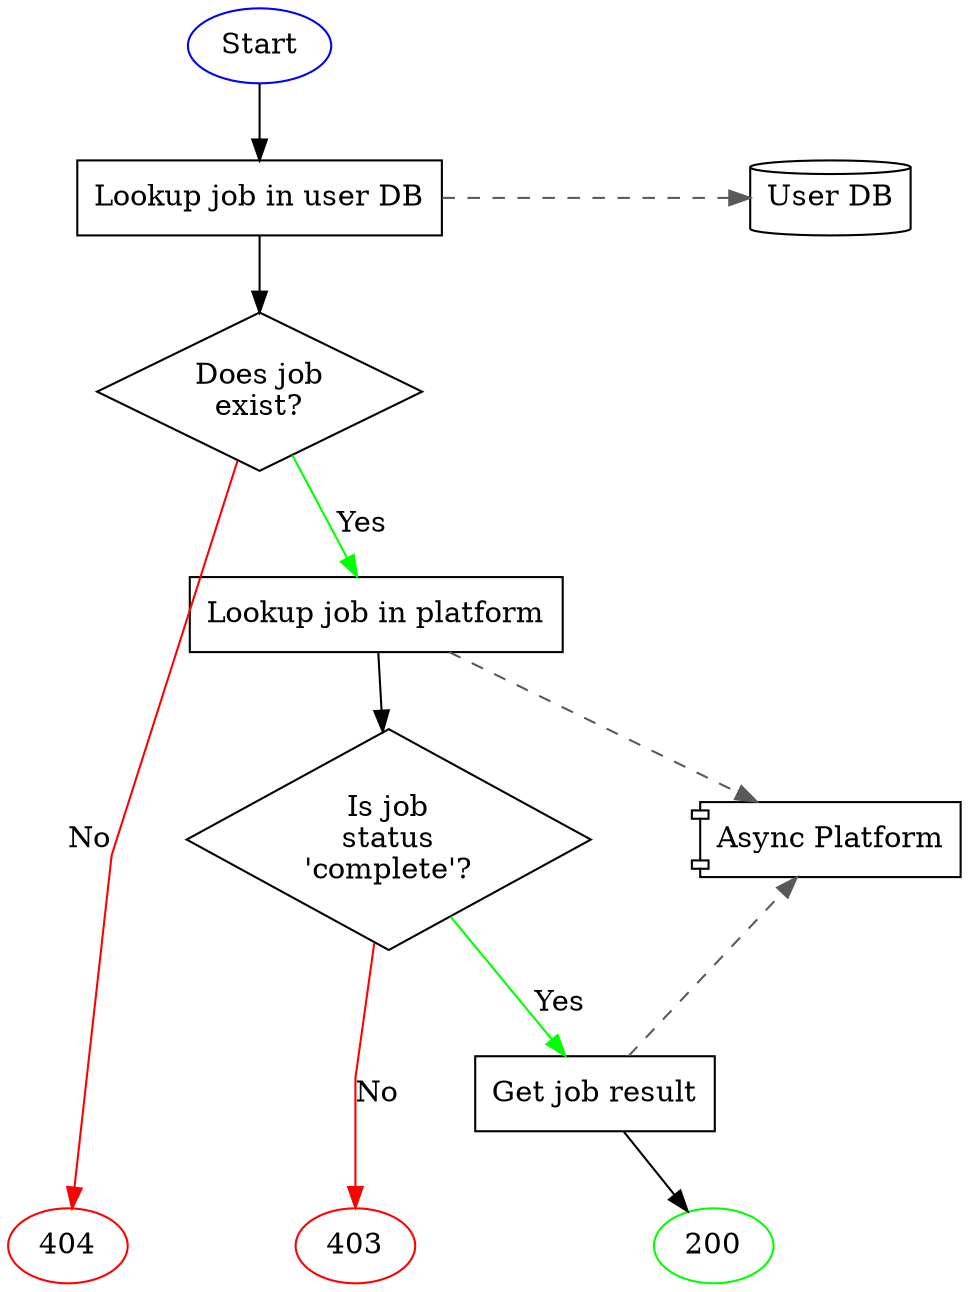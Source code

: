digraph {
  graph [nodesep=0.5, splines=line]

  #
  # Node Definitions
  #

  # Ends
  {
    start [label="Start", color=blue, fillcolor=blue]
    200 [color=green]
    403 [color=red]
    404 [color=red]
  }

  # Components
  {
    node [shape=component]
    asyncPlatform [label="Async Platform"]
  }

  # Databases
  {
    node [shape=cylinder]
    oracle [label="User DB"]
  }

  # Process
  {
    node [shape=rectangle]
    lookupJob1   [label="Lookup job in user DB"]
    lookupJob2   [label="Lookup job in platform"]
    getJobResult [label="Get job result"]
  }

  # Decisions
  {
    node [shape=diamond]
    doesJobExist  [label="Does job\nexist?"]
    isJobComplete [label="Is job\nstatus\n'complete'?"]
  }

  #
  # Edge Definitions
  #

  # Process
  {
    start         -> lookupJob1
    lookupJob1    -> doesJobExist
    doesJobExist  -> 404 [label="No", color=red]
    doesJobExist  -> lookupJob2 [label="Yes", color=green]
    lookupJob2    -> isJobComplete
    isJobComplete -> 403 [label="No", color=red]
    isJobComplete -> getJobResult [label="Yes", color=green]
    getJobResult  -> 200
  }

  # Dependencies
  {
    edge [constraint=false, color=gray35, style=dashed]
    lookupJob1   -> oracle
    lookupJob2   -> asyncPlatform
    getJobResult -> asyncPlatform
  }

  # Layout
  {
    edge [style=invis]
    oracle -> asyncPlatform -> 200
  }

  #
  # Positioning
  #

  { rank=max; 200; 403; 404 }
  { rank=same; lookupJob1; oracle }
  { rank=same; isJobComplete; asyncPlatform }
}